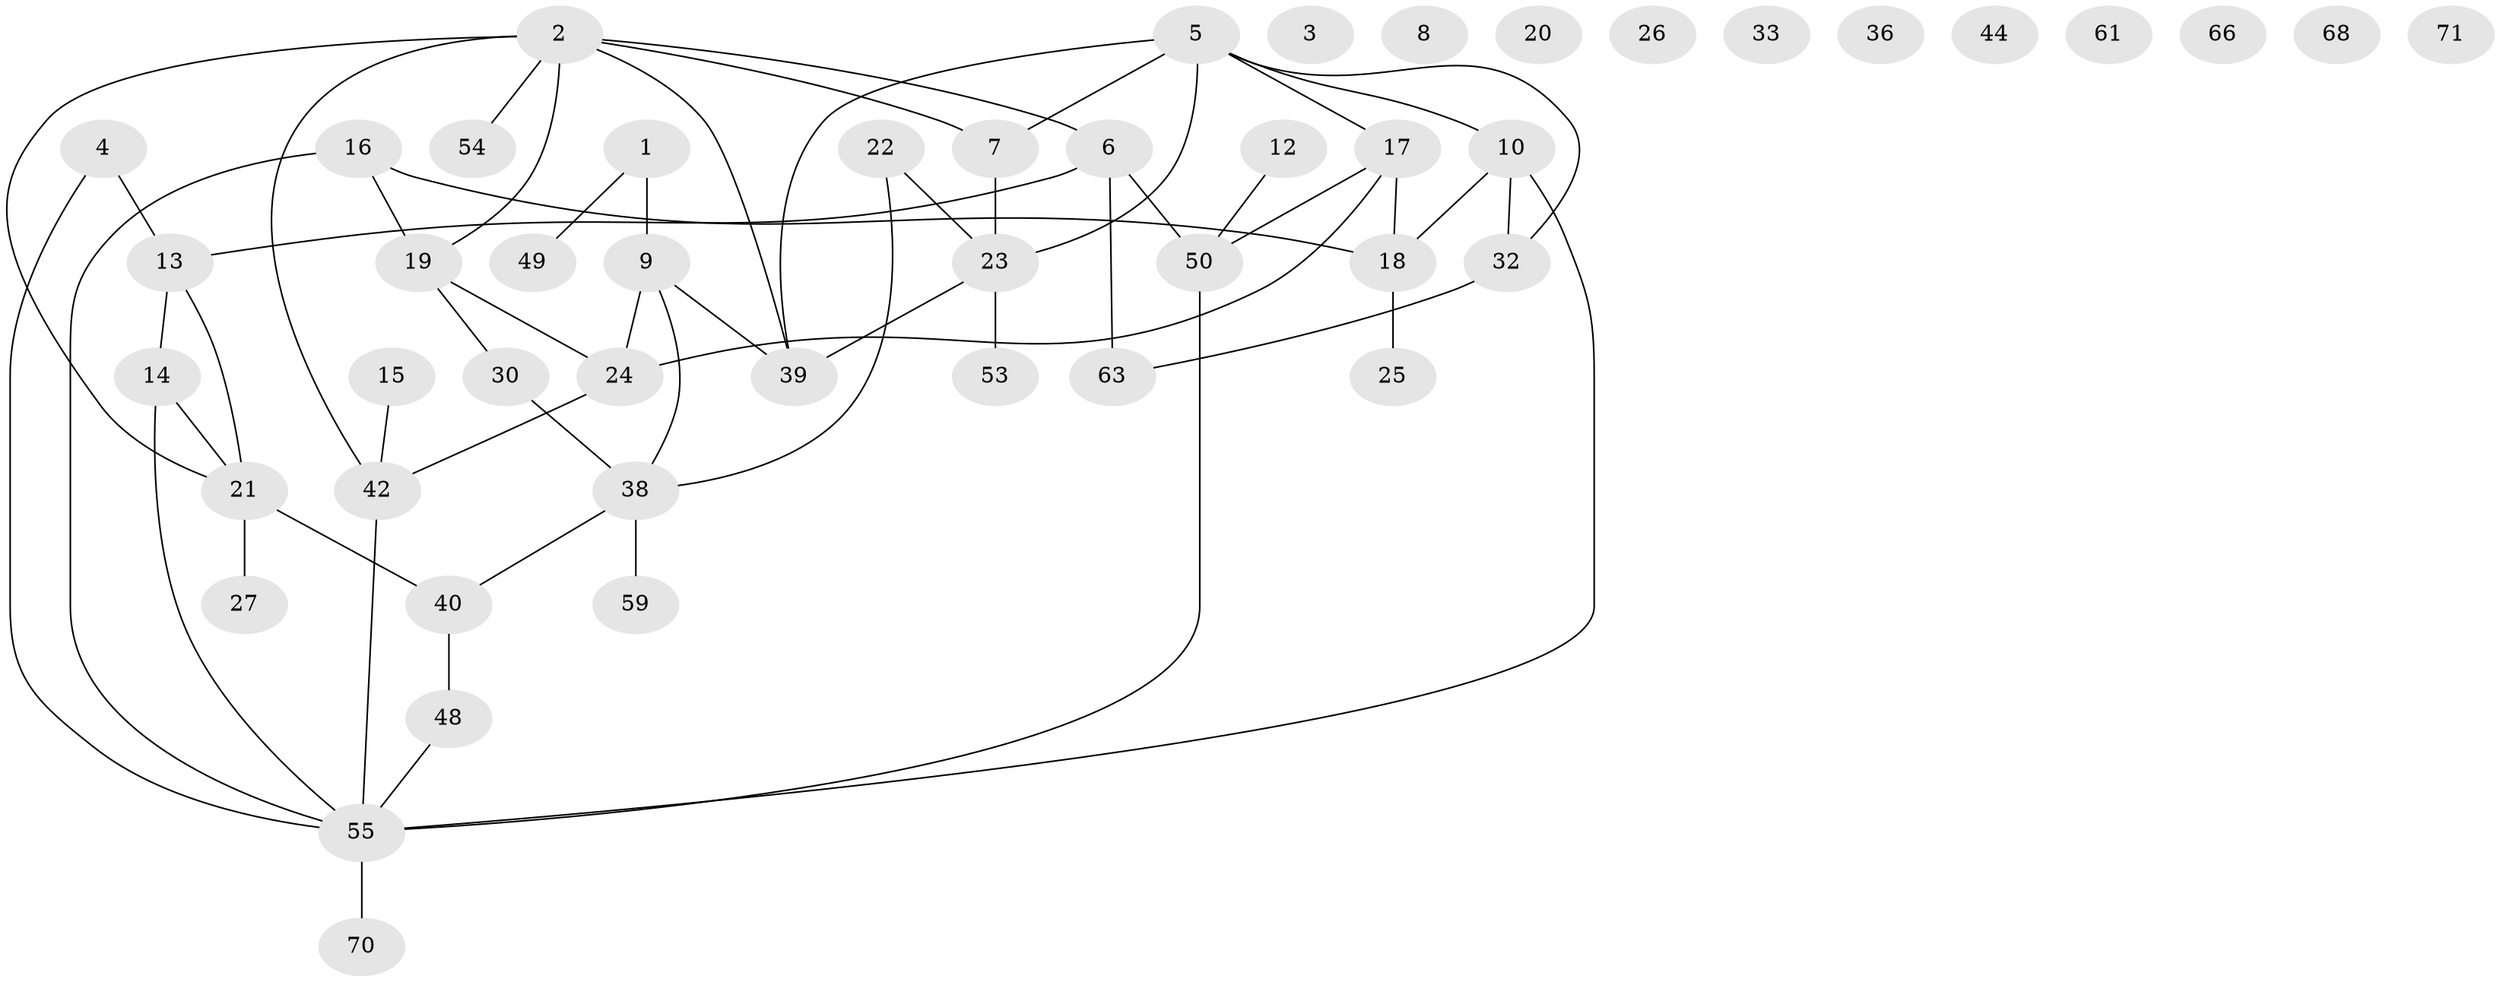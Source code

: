 // Generated by graph-tools (version 1.1) at 2025/23/03/03/25 07:23:27]
// undirected, 48 vertices, 58 edges
graph export_dot {
graph [start="1"]
  node [color=gray90,style=filled];
  1;
  2 [super="+35"];
  3;
  4 [super="+51"];
  5 [super="+29"];
  6 [super="+11"];
  7 [super="+31"];
  8 [super="+64"];
  9 [super="+41"];
  10 [super="+56"];
  12;
  13 [super="+47"];
  14 [super="+45"];
  15;
  16 [super="+62"];
  17 [super="+46"];
  18 [super="+67"];
  19;
  20;
  21 [super="+58"];
  22 [super="+34"];
  23 [super="+28"];
  24 [super="+37"];
  25;
  26;
  27;
  30 [super="+57"];
  32 [super="+69"];
  33;
  36;
  38 [super="+60"];
  39;
  40 [super="+43"];
  42;
  44;
  48 [super="+52"];
  49;
  50 [super="+65"];
  53;
  54;
  55 [super="+72"];
  59;
  61;
  63;
  66;
  68;
  70;
  71;
  1 -- 9;
  1 -- 49;
  2 -- 19;
  2 -- 39;
  2 -- 6;
  2 -- 54;
  2 -- 7;
  2 -- 42;
  2 -- 21;
  4 -- 13;
  4 -- 55;
  5 -- 7 [weight=2];
  5 -- 32;
  5 -- 39;
  5 -- 23;
  5 -- 17;
  5 -- 10;
  6 -- 13;
  6 -- 63;
  6 -- 50;
  7 -- 23;
  9 -- 38;
  9 -- 24;
  9 -- 39;
  10 -- 18;
  10 -- 55;
  10 -- 32;
  12 -- 50;
  13 -- 21;
  13 -- 14;
  14 -- 55;
  14 -- 21;
  15 -- 42;
  16 -- 19;
  16 -- 55;
  16 -- 18;
  17 -- 24;
  17 -- 50;
  17 -- 18;
  18 -- 25 [weight=2];
  19 -- 24;
  19 -- 30;
  21 -- 40;
  21 -- 27;
  22 -- 23;
  22 -- 38;
  23 -- 39;
  23 -- 53;
  24 -- 42;
  30 -- 38;
  32 -- 63;
  38 -- 59;
  38 -- 40;
  40 -- 48;
  42 -- 55;
  48 -- 55;
  50 -- 55;
  55 -- 70;
}

